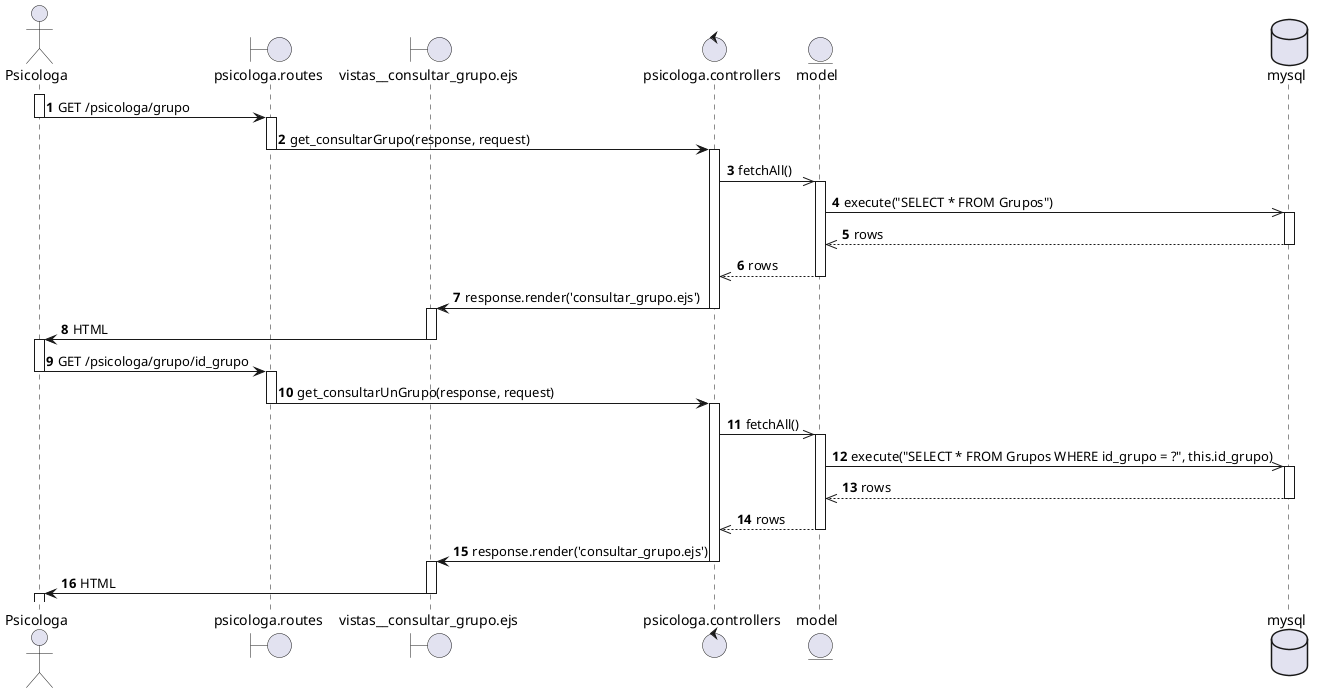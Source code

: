 @startuml 18 - Consulta Grupo
actor       Psicologa                    as a1
boundary    psicologa.routes             as a2
boundary    vistas__consultar_grupo.ejs as a3
control     psicologa.controllers        as a4
entity      model                        as a5
database    mysql                        as a6




autonumber
activate a1
a1->a2: GET /psicologa/grupo
deactivate a1
activate a2
a2->a4: get_consultarGrupo(response, request)
deactivate a2


activate a4
a4->>a5: fetchAll()
activate a5
a5->>a6: execute("SELECT * FROM Grupos")
activate a6
a6-->>a5: rows
deactivate a6
a5-->>a4: rows
deactivate a5


a4->a3: response.render('consultar_grupo.ejs')
deactivate a4
activate a3
a3->a1: HTML
deactivate a3
activate a1




a1->a2: GET /psicologa/grupo/id_grupo
deactivate a1
activate a2
a2->a4: get_consultarUnGrupo(response, request)
deactivate a2


activate a4
a4->>a5: fetchAll()
activate a5
a5->>a6: execute("SELECT * FROM Grupos WHERE id_grupo = ?", this.id_grupo)
activate a6
a6-->>a5: rows
deactivate a6
a5-->>a4: rows
deactivate a5


a4->a3: response.render('consultar_grupo.ejs')
deactivate a4
activate a3
a3->a1: HTML
deactivate a3
activate a1




@enduml